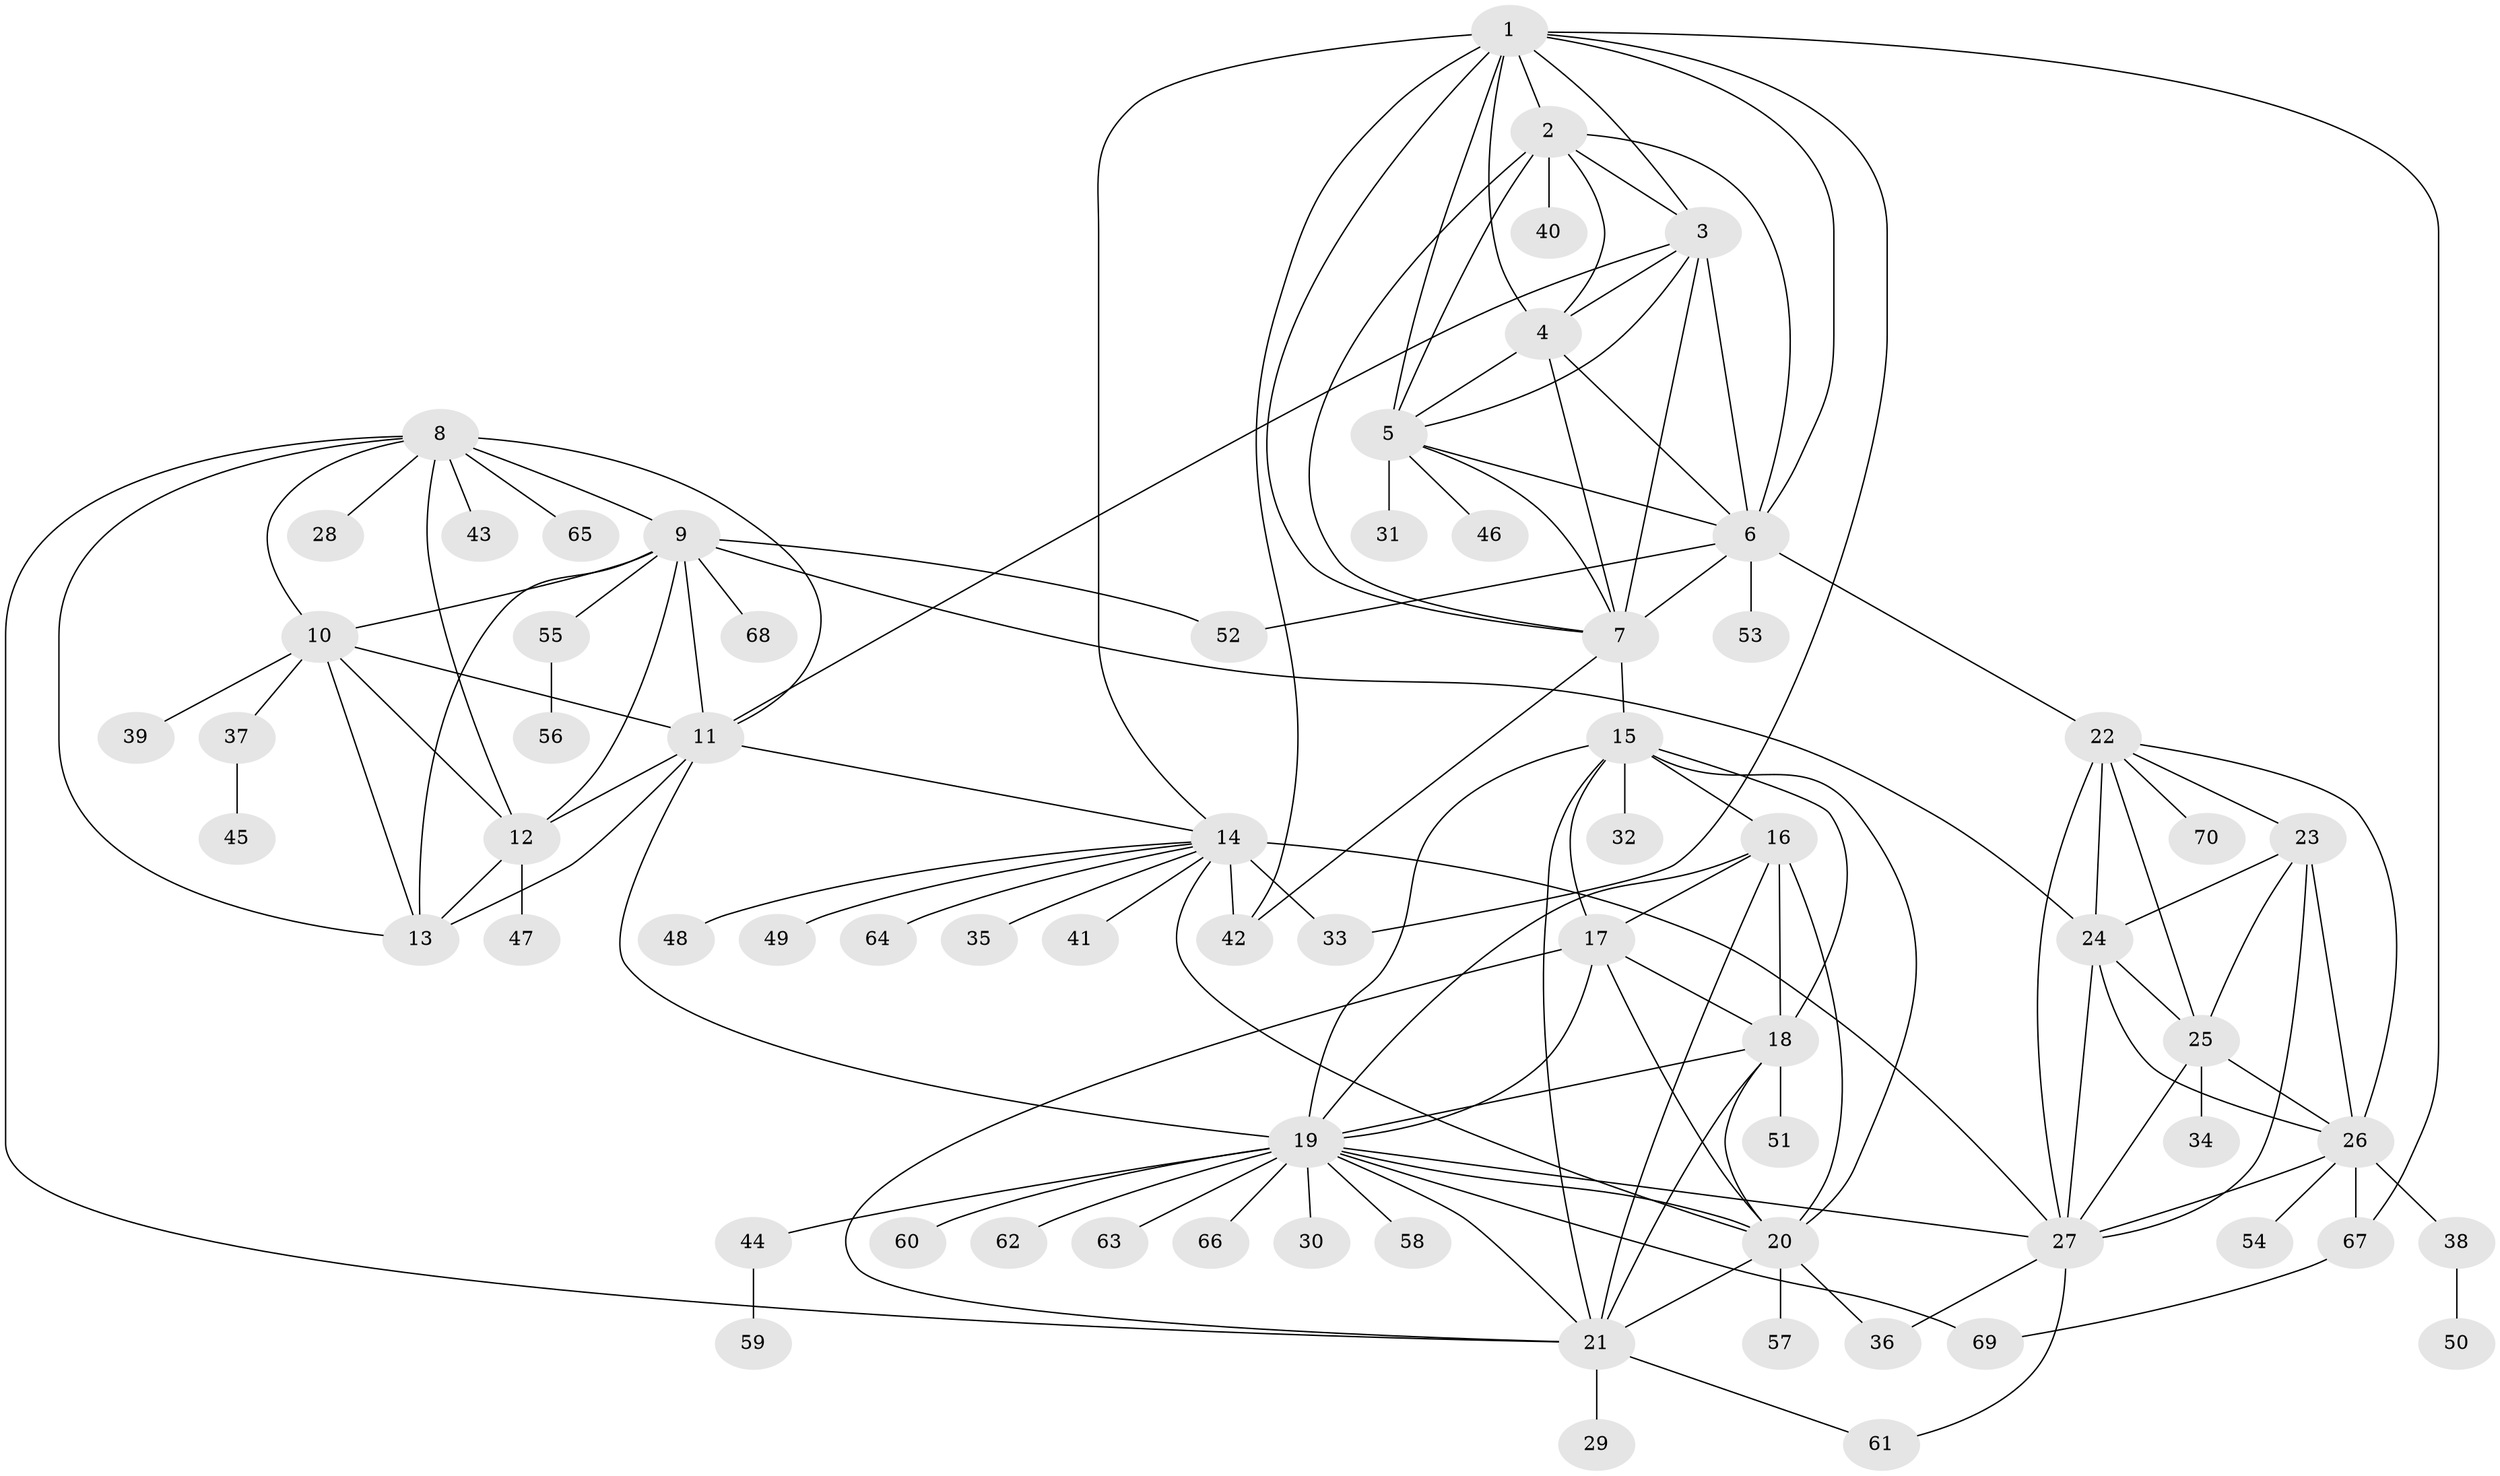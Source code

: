 // original degree distribution, {11: 0.02857142857142857, 8: 0.05714285714285714, 14: 0.007142857142857143, 10: 0.04285714285714286, 9: 0.02857142857142857, 7: 0.04285714285714286, 12: 0.014285714285714285, 13: 0.014285714285714285, 17: 0.007142857142857143, 6: 0.007142857142857143, 1: 0.6214285714285714, 2: 0.11428571428571428, 3: 0.014285714285714285}
// Generated by graph-tools (version 1.1) at 2025/52/03/04/25 22:52:48]
// undirected, 70 vertices, 134 edges
graph export_dot {
  node [color=gray90,style=filled];
  1;
  2;
  3;
  4;
  5;
  6;
  7;
  8;
  9;
  10;
  11;
  12;
  13;
  14;
  15;
  16;
  17;
  18;
  19;
  20;
  21;
  22;
  23;
  24;
  25;
  26;
  27;
  28;
  29;
  30;
  31;
  32;
  33;
  34;
  35;
  36;
  37;
  38;
  39;
  40;
  41;
  42;
  43;
  44;
  45;
  46;
  47;
  48;
  49;
  50;
  51;
  52;
  53;
  54;
  55;
  56;
  57;
  58;
  59;
  60;
  61;
  62;
  63;
  64;
  65;
  66;
  67;
  68;
  69;
  70;
  1 -- 2 [weight=1.0];
  1 -- 3 [weight=1.0];
  1 -- 4 [weight=1.0];
  1 -- 5 [weight=1.0];
  1 -- 6 [weight=1.0];
  1 -- 7 [weight=1.0];
  1 -- 14 [weight=1.0];
  1 -- 33 [weight=1.0];
  1 -- 42 [weight=1.0];
  1 -- 67 [weight=1.0];
  2 -- 3 [weight=1.0];
  2 -- 4 [weight=1.0];
  2 -- 5 [weight=1.0];
  2 -- 6 [weight=1.0];
  2 -- 7 [weight=1.0];
  2 -- 40 [weight=1.0];
  3 -- 4 [weight=1.0];
  3 -- 5 [weight=1.0];
  3 -- 6 [weight=1.0];
  3 -- 7 [weight=1.0];
  3 -- 11 [weight=1.0];
  4 -- 5 [weight=1.0];
  4 -- 6 [weight=1.0];
  4 -- 7 [weight=2.0];
  5 -- 6 [weight=1.0];
  5 -- 7 [weight=1.0];
  5 -- 31 [weight=6.0];
  5 -- 46 [weight=1.0];
  6 -- 7 [weight=1.0];
  6 -- 22 [weight=1.0];
  6 -- 52 [weight=1.0];
  6 -- 53 [weight=1.0];
  7 -- 15 [weight=1.0];
  7 -- 42 [weight=1.0];
  8 -- 9 [weight=1.0];
  8 -- 10 [weight=1.0];
  8 -- 11 [weight=2.0];
  8 -- 12 [weight=1.0];
  8 -- 13 [weight=1.0];
  8 -- 21 [weight=1.0];
  8 -- 28 [weight=1.0];
  8 -- 43 [weight=1.0];
  8 -- 65 [weight=1.0];
  9 -- 10 [weight=1.0];
  9 -- 11 [weight=2.0];
  9 -- 12 [weight=1.0];
  9 -- 13 [weight=1.0];
  9 -- 24 [weight=1.0];
  9 -- 52 [weight=1.0];
  9 -- 55 [weight=1.0];
  9 -- 68 [weight=1.0];
  10 -- 11 [weight=2.0];
  10 -- 12 [weight=1.0];
  10 -- 13 [weight=1.0];
  10 -- 37 [weight=1.0];
  10 -- 39 [weight=1.0];
  11 -- 12 [weight=2.0];
  11 -- 13 [weight=5.0];
  11 -- 14 [weight=1.0];
  11 -- 19 [weight=1.0];
  12 -- 13 [weight=1.0];
  12 -- 47 [weight=5.0];
  14 -- 20 [weight=1.0];
  14 -- 27 [weight=1.0];
  14 -- 33 [weight=6.0];
  14 -- 35 [weight=1.0];
  14 -- 41 [weight=1.0];
  14 -- 42 [weight=5.0];
  14 -- 48 [weight=1.0];
  14 -- 49 [weight=2.0];
  14 -- 64 [weight=1.0];
  15 -- 16 [weight=1.0];
  15 -- 17 [weight=1.0];
  15 -- 18 [weight=1.0];
  15 -- 19 [weight=1.0];
  15 -- 20 [weight=1.0];
  15 -- 21 [weight=1.0];
  15 -- 32 [weight=2.0];
  16 -- 17 [weight=1.0];
  16 -- 18 [weight=1.0];
  16 -- 19 [weight=1.0];
  16 -- 20 [weight=1.0];
  16 -- 21 [weight=3.0];
  17 -- 18 [weight=1.0];
  17 -- 19 [weight=1.0];
  17 -- 20 [weight=1.0];
  17 -- 21 [weight=1.0];
  18 -- 19 [weight=1.0];
  18 -- 20 [weight=1.0];
  18 -- 21 [weight=1.0];
  18 -- 51 [weight=3.0];
  19 -- 20 [weight=1.0];
  19 -- 21 [weight=1.0];
  19 -- 27 [weight=1.0];
  19 -- 30 [weight=1.0];
  19 -- 44 [weight=1.0];
  19 -- 58 [weight=1.0];
  19 -- 60 [weight=1.0];
  19 -- 62 [weight=1.0];
  19 -- 63 [weight=1.0];
  19 -- 66 [weight=1.0];
  19 -- 69 [weight=1.0];
  20 -- 21 [weight=1.0];
  20 -- 36 [weight=1.0];
  20 -- 57 [weight=1.0];
  21 -- 29 [weight=1.0];
  21 -- 61 [weight=1.0];
  22 -- 23 [weight=1.0];
  22 -- 24 [weight=2.0];
  22 -- 25 [weight=1.0];
  22 -- 26 [weight=1.0];
  22 -- 27 [weight=1.0];
  22 -- 70 [weight=1.0];
  23 -- 24 [weight=3.0];
  23 -- 25 [weight=1.0];
  23 -- 26 [weight=1.0];
  23 -- 27 [weight=1.0];
  24 -- 25 [weight=2.0];
  24 -- 26 [weight=2.0];
  24 -- 27 [weight=2.0];
  25 -- 26 [weight=1.0];
  25 -- 27 [weight=1.0];
  25 -- 34 [weight=6.0];
  26 -- 27 [weight=1.0];
  26 -- 38 [weight=1.0];
  26 -- 54 [weight=1.0];
  26 -- 67 [weight=1.0];
  27 -- 36 [weight=1.0];
  27 -- 61 [weight=1.0];
  37 -- 45 [weight=1.0];
  38 -- 50 [weight=1.0];
  44 -- 59 [weight=1.0];
  55 -- 56 [weight=1.0];
  67 -- 69 [weight=1.0];
}
